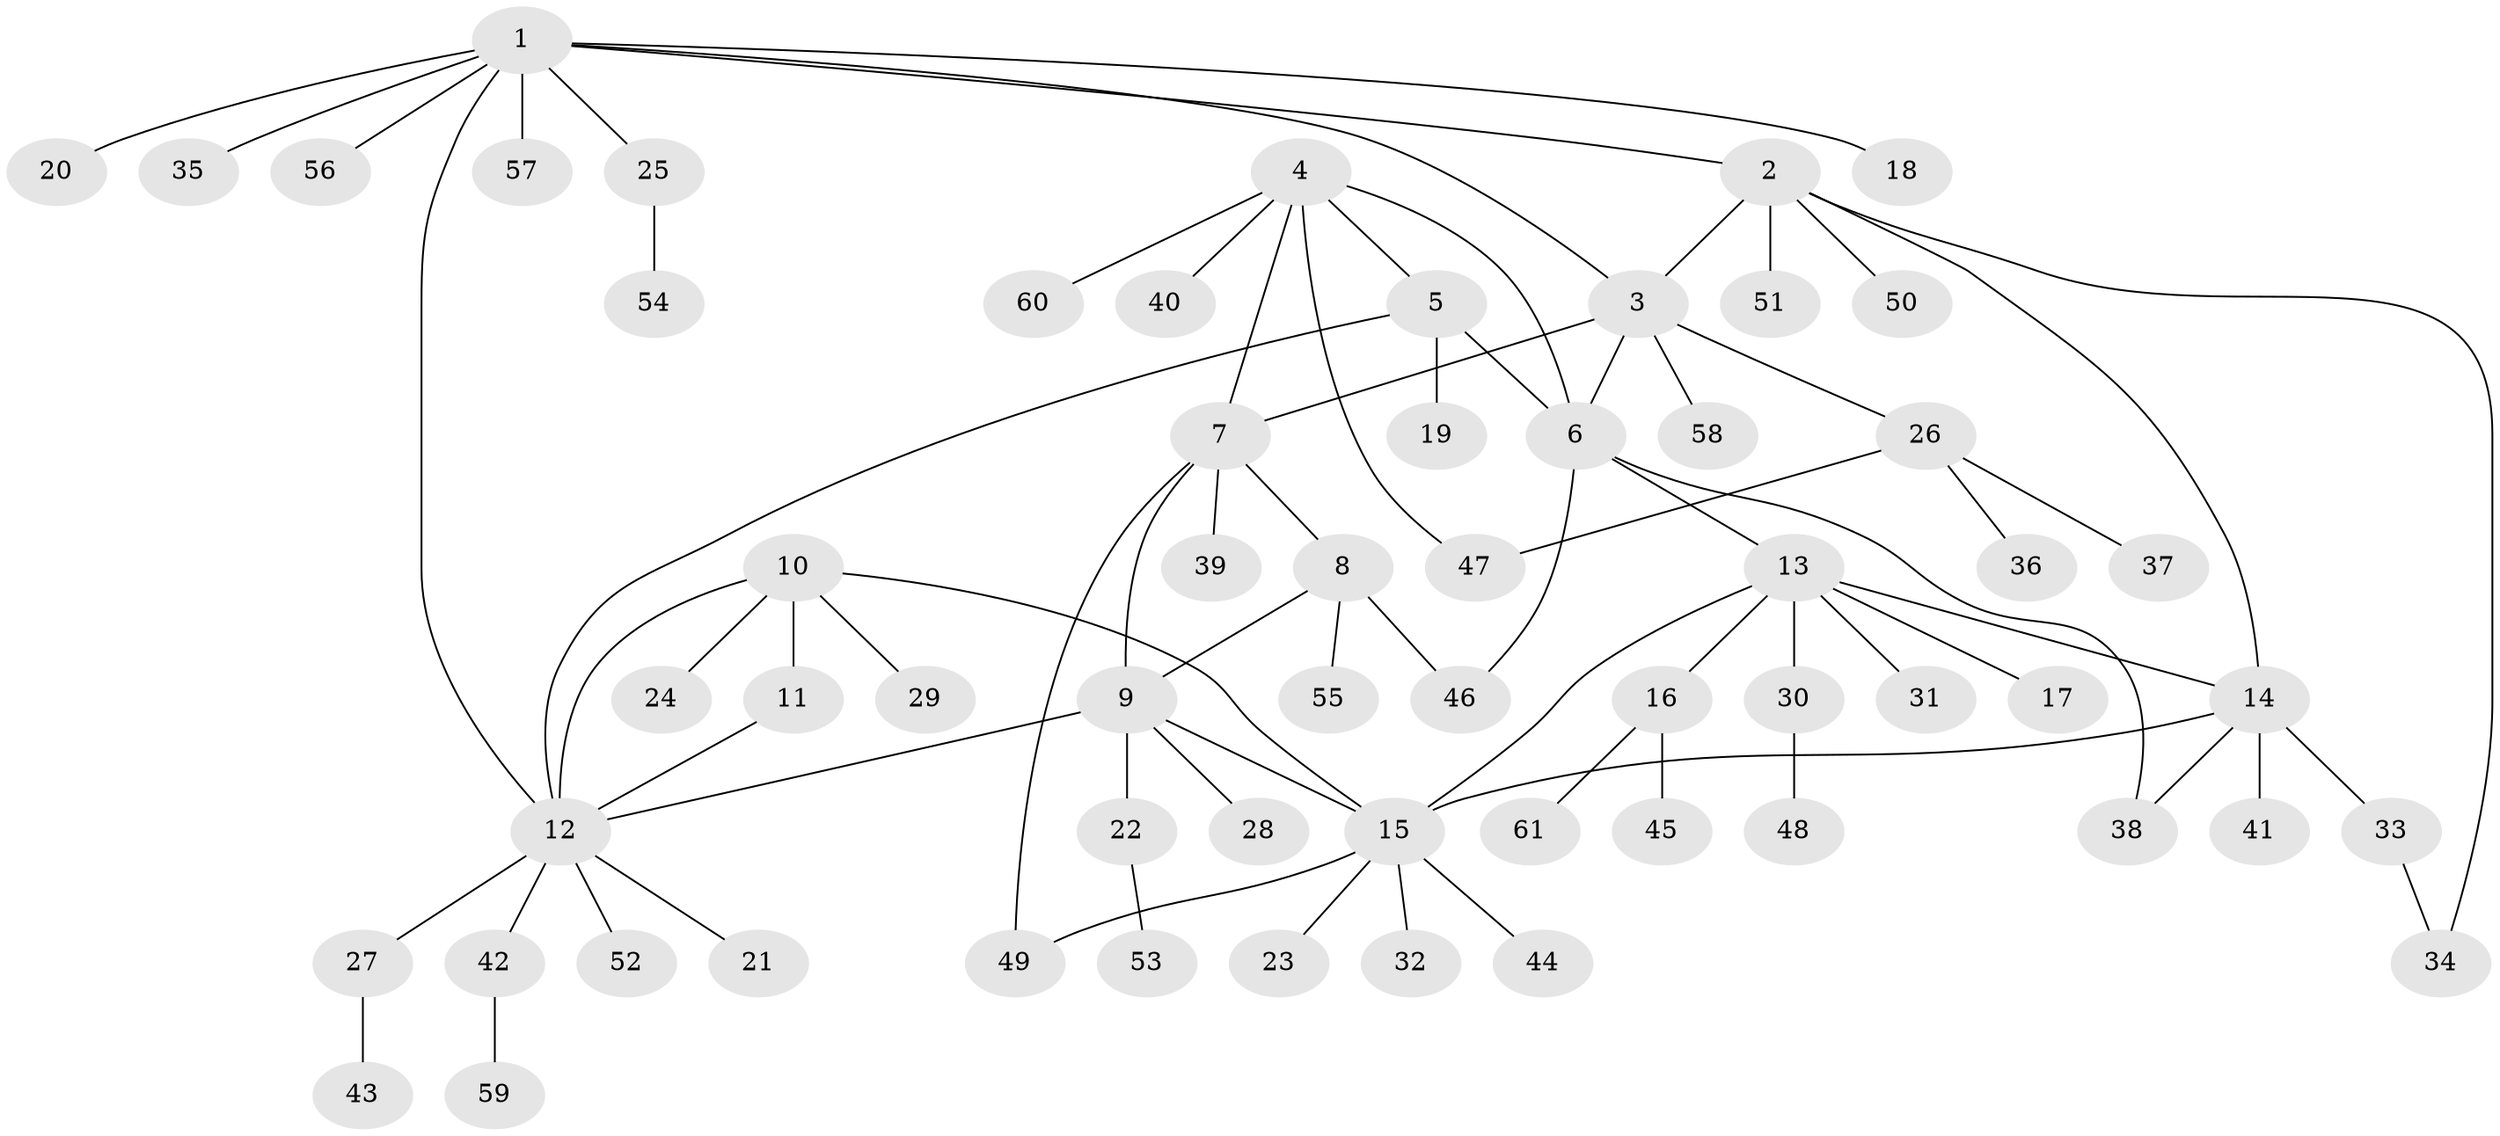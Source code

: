 // Generated by graph-tools (version 1.1) at 2025/26/03/09/25 03:26:41]
// undirected, 61 vertices, 76 edges
graph export_dot {
graph [start="1"]
  node [color=gray90,style=filled];
  1;
  2;
  3;
  4;
  5;
  6;
  7;
  8;
  9;
  10;
  11;
  12;
  13;
  14;
  15;
  16;
  17;
  18;
  19;
  20;
  21;
  22;
  23;
  24;
  25;
  26;
  27;
  28;
  29;
  30;
  31;
  32;
  33;
  34;
  35;
  36;
  37;
  38;
  39;
  40;
  41;
  42;
  43;
  44;
  45;
  46;
  47;
  48;
  49;
  50;
  51;
  52;
  53;
  54;
  55;
  56;
  57;
  58;
  59;
  60;
  61;
  1 -- 2;
  1 -- 3;
  1 -- 12;
  1 -- 18;
  1 -- 20;
  1 -- 25;
  1 -- 35;
  1 -- 56;
  1 -- 57;
  2 -- 3;
  2 -- 14;
  2 -- 34;
  2 -- 50;
  2 -- 51;
  3 -- 6;
  3 -- 7;
  3 -- 26;
  3 -- 58;
  4 -- 5;
  4 -- 6;
  4 -- 7;
  4 -- 40;
  4 -- 47;
  4 -- 60;
  5 -- 6;
  5 -- 12;
  5 -- 19;
  6 -- 13;
  6 -- 38;
  6 -- 46;
  7 -- 8;
  7 -- 9;
  7 -- 39;
  7 -- 49;
  8 -- 9;
  8 -- 46;
  8 -- 55;
  9 -- 12;
  9 -- 15;
  9 -- 22;
  9 -- 28;
  10 -- 11;
  10 -- 12;
  10 -- 15;
  10 -- 24;
  10 -- 29;
  11 -- 12;
  12 -- 21;
  12 -- 27;
  12 -- 42;
  12 -- 52;
  13 -- 14;
  13 -- 15;
  13 -- 16;
  13 -- 17;
  13 -- 30;
  13 -- 31;
  14 -- 15;
  14 -- 33;
  14 -- 38;
  14 -- 41;
  15 -- 23;
  15 -- 32;
  15 -- 44;
  15 -- 49;
  16 -- 45;
  16 -- 61;
  22 -- 53;
  25 -- 54;
  26 -- 36;
  26 -- 37;
  26 -- 47;
  27 -- 43;
  30 -- 48;
  33 -- 34;
  42 -- 59;
}
